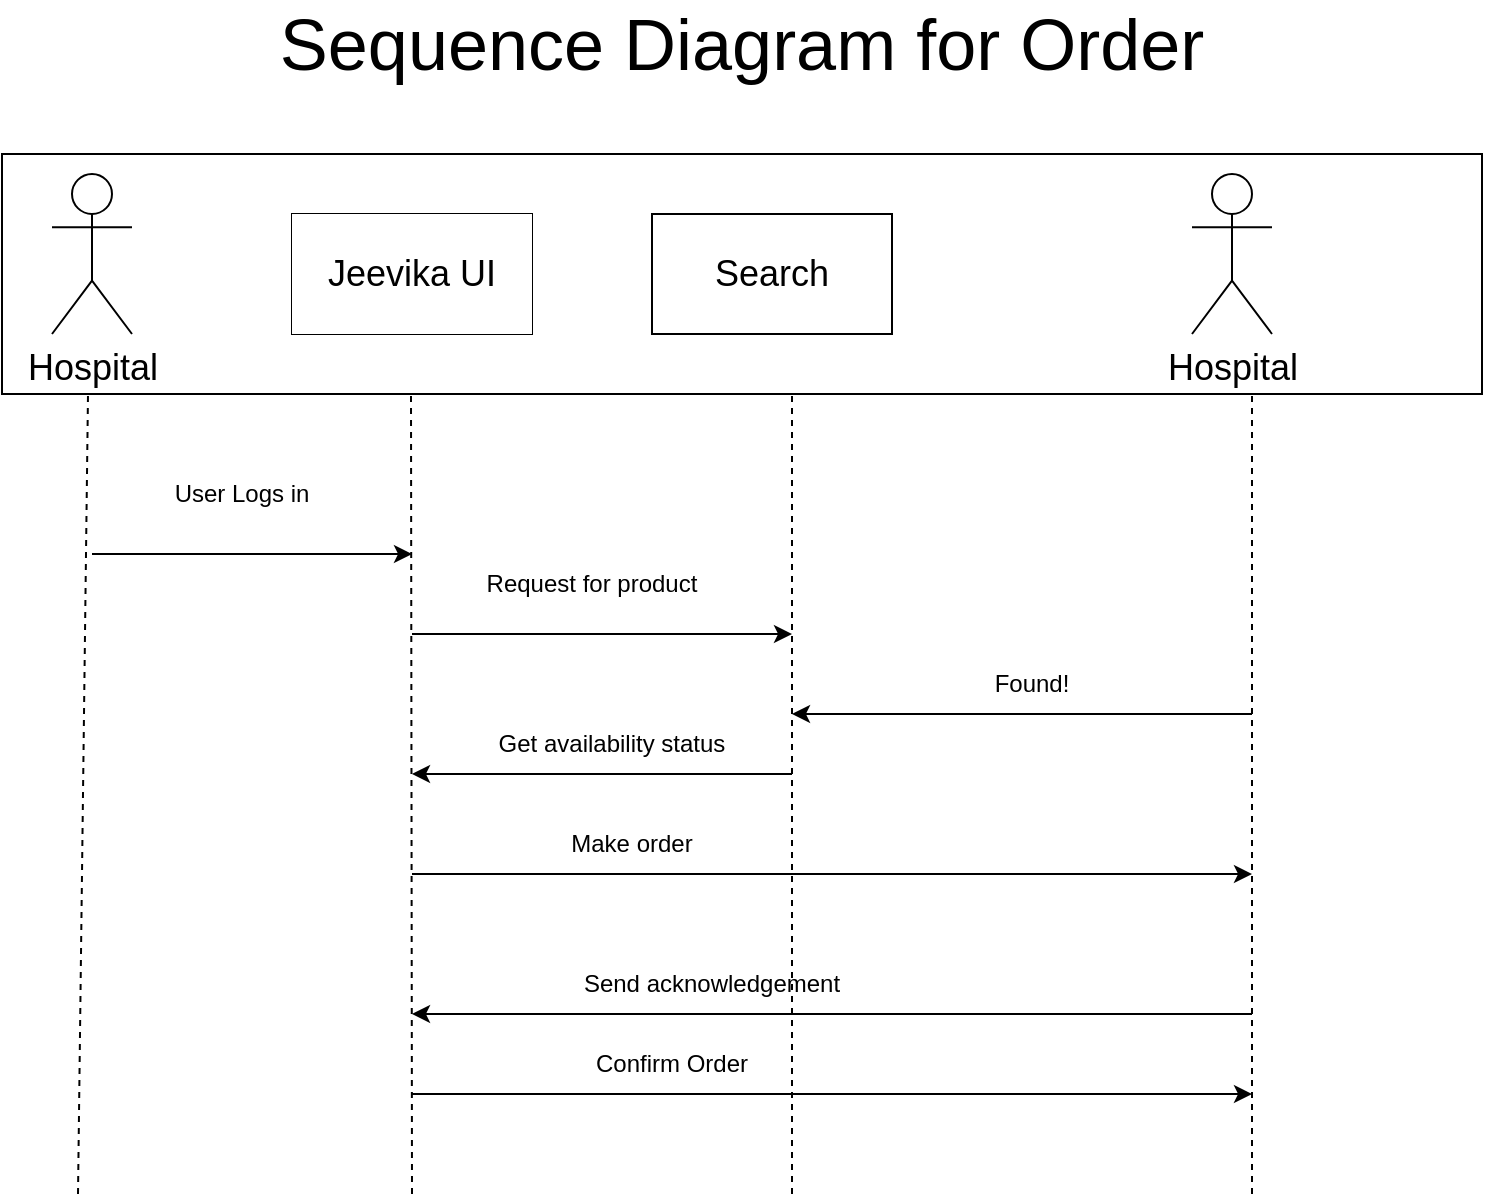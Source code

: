 <mxfile version="12.6.6" type="device"><diagram id="HNxMRtjumifQJ2HAP0Jf" name="Page-1"><mxGraphModel dx="1038" dy="1665" grid="1" gridSize="10" guides="1" tooltips="1" connect="1" arrows="1" fold="1" page="1" pageScale="1" pageWidth="850" pageHeight="1100" math="0" shadow="0"><root><mxCell id="0"/><mxCell id="1" parent="0"/><mxCell id="a4M76jEn-dVc97y81Tj1-2" value="&lt;font style=&quot;font-size: 18px&quot;&gt;Hospital&lt;/font&gt;" style="shape=umlActor;verticalLabelPosition=bottom;labelBackgroundColor=#ffffff;verticalAlign=top;html=1;outlineConnect=0;" vertex="1" parent="1"><mxGeometry x="80" y="50" width="40" height="80" as="geometry"/></mxCell><mxCell id="a4M76jEn-dVc97y81Tj1-6" value="" style="rounded=0;whiteSpace=wrap;html=1;" vertex="1" parent="1"><mxGeometry x="200" y="70" width="120" height="60" as="geometry"/></mxCell><mxCell id="a4M76jEn-dVc97y81Tj1-7" value="&lt;font style=&quot;font-size: 18px&quot;&gt;Jeevika UI&lt;/font&gt;" style="text;html=1;strokeColor=none;fillColor=#ffffff;align=center;verticalAlign=middle;whiteSpace=wrap;rounded=0;" vertex="1" parent="1"><mxGeometry x="200" y="70" width="120" height="60" as="geometry"/></mxCell><mxCell id="a4M76jEn-dVc97y81Tj1-14" value="" style="endArrow=none;dashed=1;html=1;" edge="1" parent="1"><mxGeometry width="50" height="50" relative="1" as="geometry"><mxPoint x="93" y="560" as="sourcePoint"/><mxPoint x="98" y="160" as="targetPoint"/></mxGeometry></mxCell><mxCell id="a4M76jEn-dVc97y81Tj1-17" value="" style="endArrow=none;dashed=1;html=1;entryX=0.091;entryY=1.02;entryDx=0;entryDy=0;entryPerimeter=0;" edge="1" parent="1"><mxGeometry width="50" height="50" relative="1" as="geometry"><mxPoint x="260" y="560" as="sourcePoint"/><mxPoint x="259.5" y="160.0" as="targetPoint"/></mxGeometry></mxCell><mxCell id="a4M76jEn-dVc97y81Tj1-35" value="" style="endArrow=classic;html=1;" edge="1" parent="1"><mxGeometry width="50" height="50" relative="1" as="geometry"><mxPoint x="100" y="240" as="sourcePoint"/><mxPoint x="260" y="240" as="targetPoint"/></mxGeometry></mxCell><mxCell id="a4M76jEn-dVc97y81Tj1-36" value="User Logs in" style="text;html=1;strokeColor=none;fillColor=none;align=center;verticalAlign=middle;whiteSpace=wrap;rounded=0;" vertex="1" parent="1"><mxGeometry x="130" y="200" width="90" height="20" as="geometry"/></mxCell><mxCell id="a4M76jEn-dVc97y81Tj1-41" value="" style="rounded=0;whiteSpace=wrap;html=1;fillColor=#ffffff;" vertex="1" parent="1"><mxGeometry x="380" y="70" width="120" height="60" as="geometry"/></mxCell><mxCell id="a4M76jEn-dVc97y81Tj1-42" value="&lt;font style=&quot;font-size: 18px&quot;&gt;Search&lt;/font&gt;" style="text;html=1;strokeColor=none;fillColor=none;align=center;verticalAlign=middle;whiteSpace=wrap;rounded=0;" vertex="1" parent="1"><mxGeometry x="390" y="75" width="100" height="50" as="geometry"/></mxCell><mxCell id="a4M76jEn-dVc97y81Tj1-43" value="" style="endArrow=none;dashed=1;html=1;entryX=0.091;entryY=1.02;entryDx=0;entryDy=0;entryPerimeter=0;" edge="1" parent="1"><mxGeometry width="50" height="50" relative="1" as="geometry"><mxPoint x="450" y="560" as="sourcePoint"/><mxPoint x="450" y="160" as="targetPoint"/></mxGeometry></mxCell><mxCell id="a4M76jEn-dVc97y81Tj1-44" value="" style="endArrow=classic;html=1;" edge="1" parent="1"><mxGeometry width="50" height="50" relative="1" as="geometry"><mxPoint x="260" y="280" as="sourcePoint"/><mxPoint x="450" y="280" as="targetPoint"/></mxGeometry></mxCell><mxCell id="a4M76jEn-dVc97y81Tj1-45" value="Request for product" style="text;html=1;strokeColor=none;fillColor=none;align=center;verticalAlign=middle;whiteSpace=wrap;rounded=0;" vertex="1" parent="1"><mxGeometry x="270" y="230" width="160" height="50" as="geometry"/></mxCell><mxCell id="a4M76jEn-dVc97y81Tj1-48" value="&lt;font style=&quot;font-size: 18px&quot;&gt;Hospital&lt;/font&gt;" style="shape=umlActor;verticalLabelPosition=bottom;labelBackgroundColor=#ffffff;verticalAlign=top;html=1;outlineConnect=0;" vertex="1" parent="1"><mxGeometry x="650" y="50" width="40" height="80" as="geometry"/></mxCell><mxCell id="a4M76jEn-dVc97y81Tj1-49" value="" style="endArrow=none;dashed=1;html=1;" edge="1" parent="1"><mxGeometry width="50" height="50" relative="1" as="geometry"><mxPoint x="680" y="560" as="sourcePoint"/><mxPoint x="680" y="160" as="targetPoint"/></mxGeometry></mxCell><mxCell id="a4M76jEn-dVc97y81Tj1-50" value="" style="endArrow=classic;html=1;" edge="1" parent="1"><mxGeometry width="50" height="50" relative="1" as="geometry"><mxPoint x="680" y="320" as="sourcePoint"/><mxPoint x="450" y="320" as="targetPoint"/></mxGeometry></mxCell><mxCell id="a4M76jEn-dVc97y81Tj1-51" value="Get availability status" style="text;html=1;strokeColor=none;fillColor=none;align=center;verticalAlign=middle;whiteSpace=wrap;rounded=0;" vertex="1" parent="1"><mxGeometry x="280" y="310" width="160" height="50" as="geometry"/></mxCell><mxCell id="a4M76jEn-dVc97y81Tj1-52" value="" style="endArrow=classic;html=1;" edge="1" parent="1"><mxGeometry width="50" height="50" relative="1" as="geometry"><mxPoint x="450" y="350" as="sourcePoint"/><mxPoint x="260" y="350" as="targetPoint"/></mxGeometry></mxCell><mxCell id="a4M76jEn-dVc97y81Tj1-53" value="Found!" style="text;html=1;strokeColor=none;fillColor=none;align=center;verticalAlign=middle;whiteSpace=wrap;rounded=0;" vertex="1" parent="1"><mxGeometry x="490" y="280" width="160" height="50" as="geometry"/></mxCell><mxCell id="a4M76jEn-dVc97y81Tj1-54" value="" style="endArrow=classic;html=1;" edge="1" parent="1"><mxGeometry width="50" height="50" relative="1" as="geometry"><mxPoint x="260" y="400" as="sourcePoint"/><mxPoint x="680" y="400" as="targetPoint"/></mxGeometry></mxCell><mxCell id="a4M76jEn-dVc97y81Tj1-55" value="Make order" style="text;html=1;strokeColor=none;fillColor=none;align=center;verticalAlign=middle;whiteSpace=wrap;rounded=0;" vertex="1" parent="1"><mxGeometry x="290" y="360" width="160" height="50" as="geometry"/></mxCell><mxCell id="a4M76jEn-dVc97y81Tj1-57" value="Send acknowledgement" style="text;html=1;strokeColor=none;fillColor=none;align=center;verticalAlign=middle;whiteSpace=wrap;rounded=0;" vertex="1" parent="1"><mxGeometry x="330" y="430" width="160" height="50" as="geometry"/></mxCell><mxCell id="a4M76jEn-dVc97y81Tj1-59" value="" style="endArrow=classic;html=1;" edge="1" parent="1"><mxGeometry width="50" height="50" relative="1" as="geometry"><mxPoint x="680" y="470" as="sourcePoint"/><mxPoint x="260" y="470" as="targetPoint"/></mxGeometry></mxCell><mxCell id="a4M76jEn-dVc97y81Tj1-60" value="" style="endArrow=classic;html=1;" edge="1" parent="1"><mxGeometry width="50" height="50" relative="1" as="geometry"><mxPoint x="260" y="510" as="sourcePoint"/><mxPoint x="680" y="510" as="targetPoint"/></mxGeometry></mxCell><mxCell id="a4M76jEn-dVc97y81Tj1-61" value="Confirm Order" style="text;html=1;strokeColor=none;fillColor=none;align=center;verticalAlign=middle;whiteSpace=wrap;rounded=0;" vertex="1" parent="1"><mxGeometry x="310" y="470" width="160" height="50" as="geometry"/></mxCell><mxCell id="a4M76jEn-dVc97y81Tj1-62" value="" style="rounded=0;whiteSpace=wrap;html=1;strokeWidth=1;fillColor=none;" vertex="1" parent="1"><mxGeometry x="55" y="40" width="740" height="120" as="geometry"/></mxCell><mxCell id="a4M76jEn-dVc97y81Tj1-63" value="&lt;font style=&quot;font-size: 36px&quot;&gt;Sequence Diagram for Order&lt;/font&gt;" style="text;html=1;strokeColor=none;fillColor=none;align=center;verticalAlign=middle;whiteSpace=wrap;rounded=0;" vertex="1" parent="1"><mxGeometry x="150" y="-30" width="550" height="30" as="geometry"/></mxCell></root></mxGraphModel></diagram></mxfile>